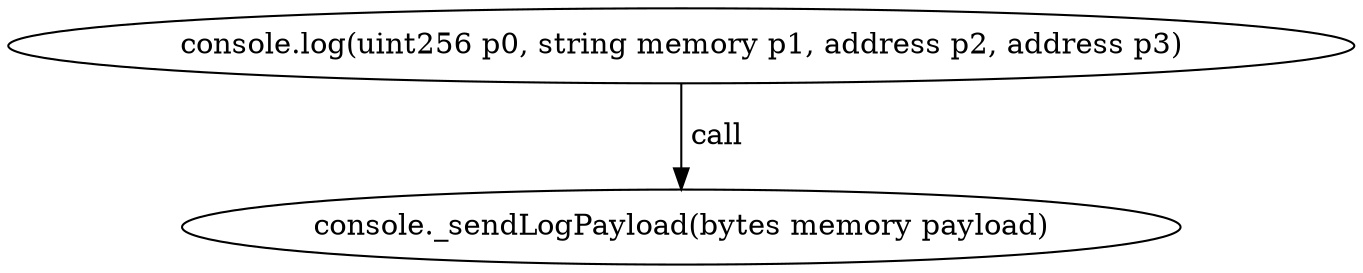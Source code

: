 digraph "" {
	graph [bb="0,0,537.01,124.8"];
	node [label="\N"];
	"console.log(uint256 p0, string memory p1, address p2, address p3)"	 [height=0.5,
		pos="268.5,106.8",
		width=7.4584];
	"console._sendLogPayload(bytes memory payload)"	 [height=0.5,
		pos="268.5,18",
		width=5.7372];
	"console.log(uint256 p0, string memory p1, address p2, address p3)" -> "console._sendLogPayload(bytes memory payload)" [key=call,
	label=" call",
	lp="280.36,62.4",
	pos="e,268.5,36.072 268.5,88.401 268.5,76.295 268.5,60.208 268.5,46.467"];
}
digraph "" {
	graph [bb="0,0,537.01,124.8"];
	node [label="\N"];
	"console.log(uint256 p0, string memory p1, address p2, address p3)"	 [height=0.5,
		pos="268.5,106.8",
		width=7.4584];
	"console._sendLogPayload(bytes memory payload)"	 [height=0.5,
		pos="268.5,18",
		width=5.7372];
	"console.log(uint256 p0, string memory p1, address p2, address p3)" -> "console._sendLogPayload(bytes memory payload)" [key=call,
	label=" call",
	lp="280.36,62.4",
	pos="e,268.5,36.072 268.5,88.401 268.5,76.295 268.5,60.208 268.5,46.467"];
}
